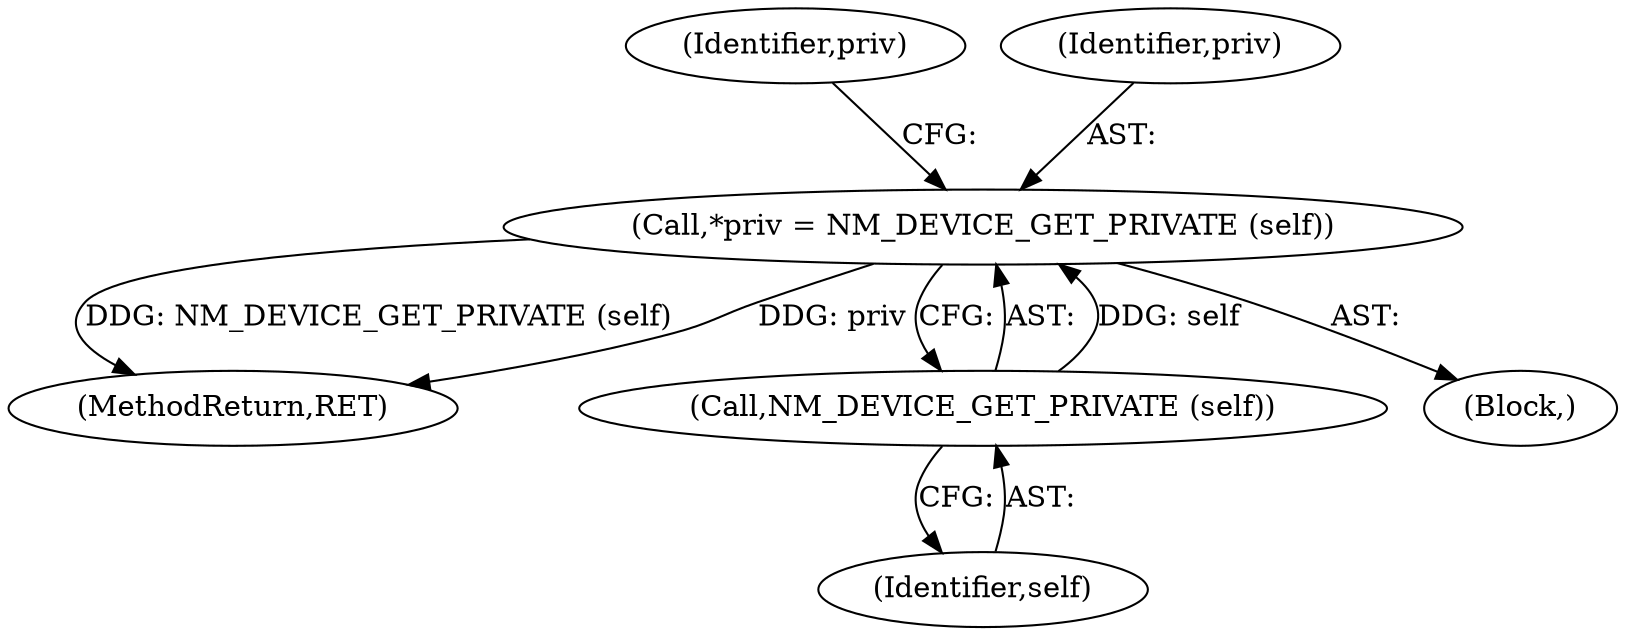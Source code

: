 digraph "0_NetworkManager_d5fc88e573fa58b93034b04d35a2454f5d28cad9@pointer" {
"1006783" [label="(Call,*priv = NM_DEVICE_GET_PRIVATE (self))"];
"1006785" [label="(Call,NM_DEVICE_GET_PRIVATE (self))"];
"1006783" [label="(Call,*priv = NM_DEVICE_GET_PRIVATE (self))"];
"1006786" [label="(Identifier,self)"];
"1007368" [label="(MethodReturn,RET)"];
"1006789" [label="(Identifier,priv)"];
"1006785" [label="(Call,NM_DEVICE_GET_PRIVATE (self))"];
"1006781" [label="(Block,)"];
"1006784" [label="(Identifier,priv)"];
"1006783" -> "1006781"  [label="AST: "];
"1006783" -> "1006785"  [label="CFG: "];
"1006784" -> "1006783"  [label="AST: "];
"1006785" -> "1006783"  [label="AST: "];
"1006789" -> "1006783"  [label="CFG: "];
"1006783" -> "1007368"  [label="DDG: NM_DEVICE_GET_PRIVATE (self)"];
"1006783" -> "1007368"  [label="DDG: priv"];
"1006785" -> "1006783"  [label="DDG: self"];
"1006785" -> "1006786"  [label="CFG: "];
"1006786" -> "1006785"  [label="AST: "];
}
